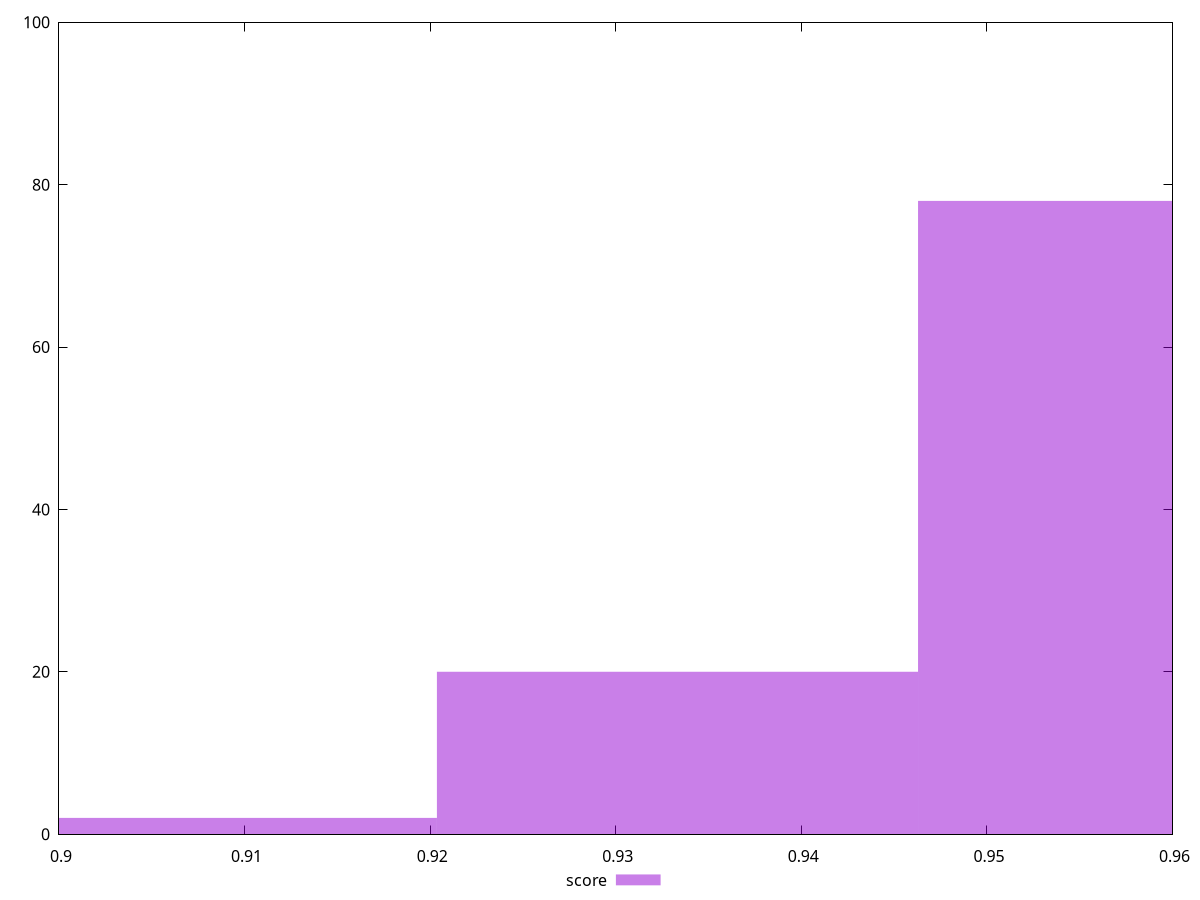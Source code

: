 reset

$score <<EOF
0.9074003016736305 2
0.9592517474835522 78
0.9333260245785914 20
EOF

set key outside below
set boxwidth 0.025925722904960872
set xrange [0.9:0.96]
set yrange [0:100]
set trange [0:100]
set style fill transparent solid 0.5 noborder
set terminal svg size 640, 490 enhanced background rgb 'white'
set output "report_00018_2021-02-10T15-25-16.877Z/first-contentful-paint/samples/pages+cached+noadtech+nomedia/score/histogram.svg"

plot $score title "score" with boxes

reset
